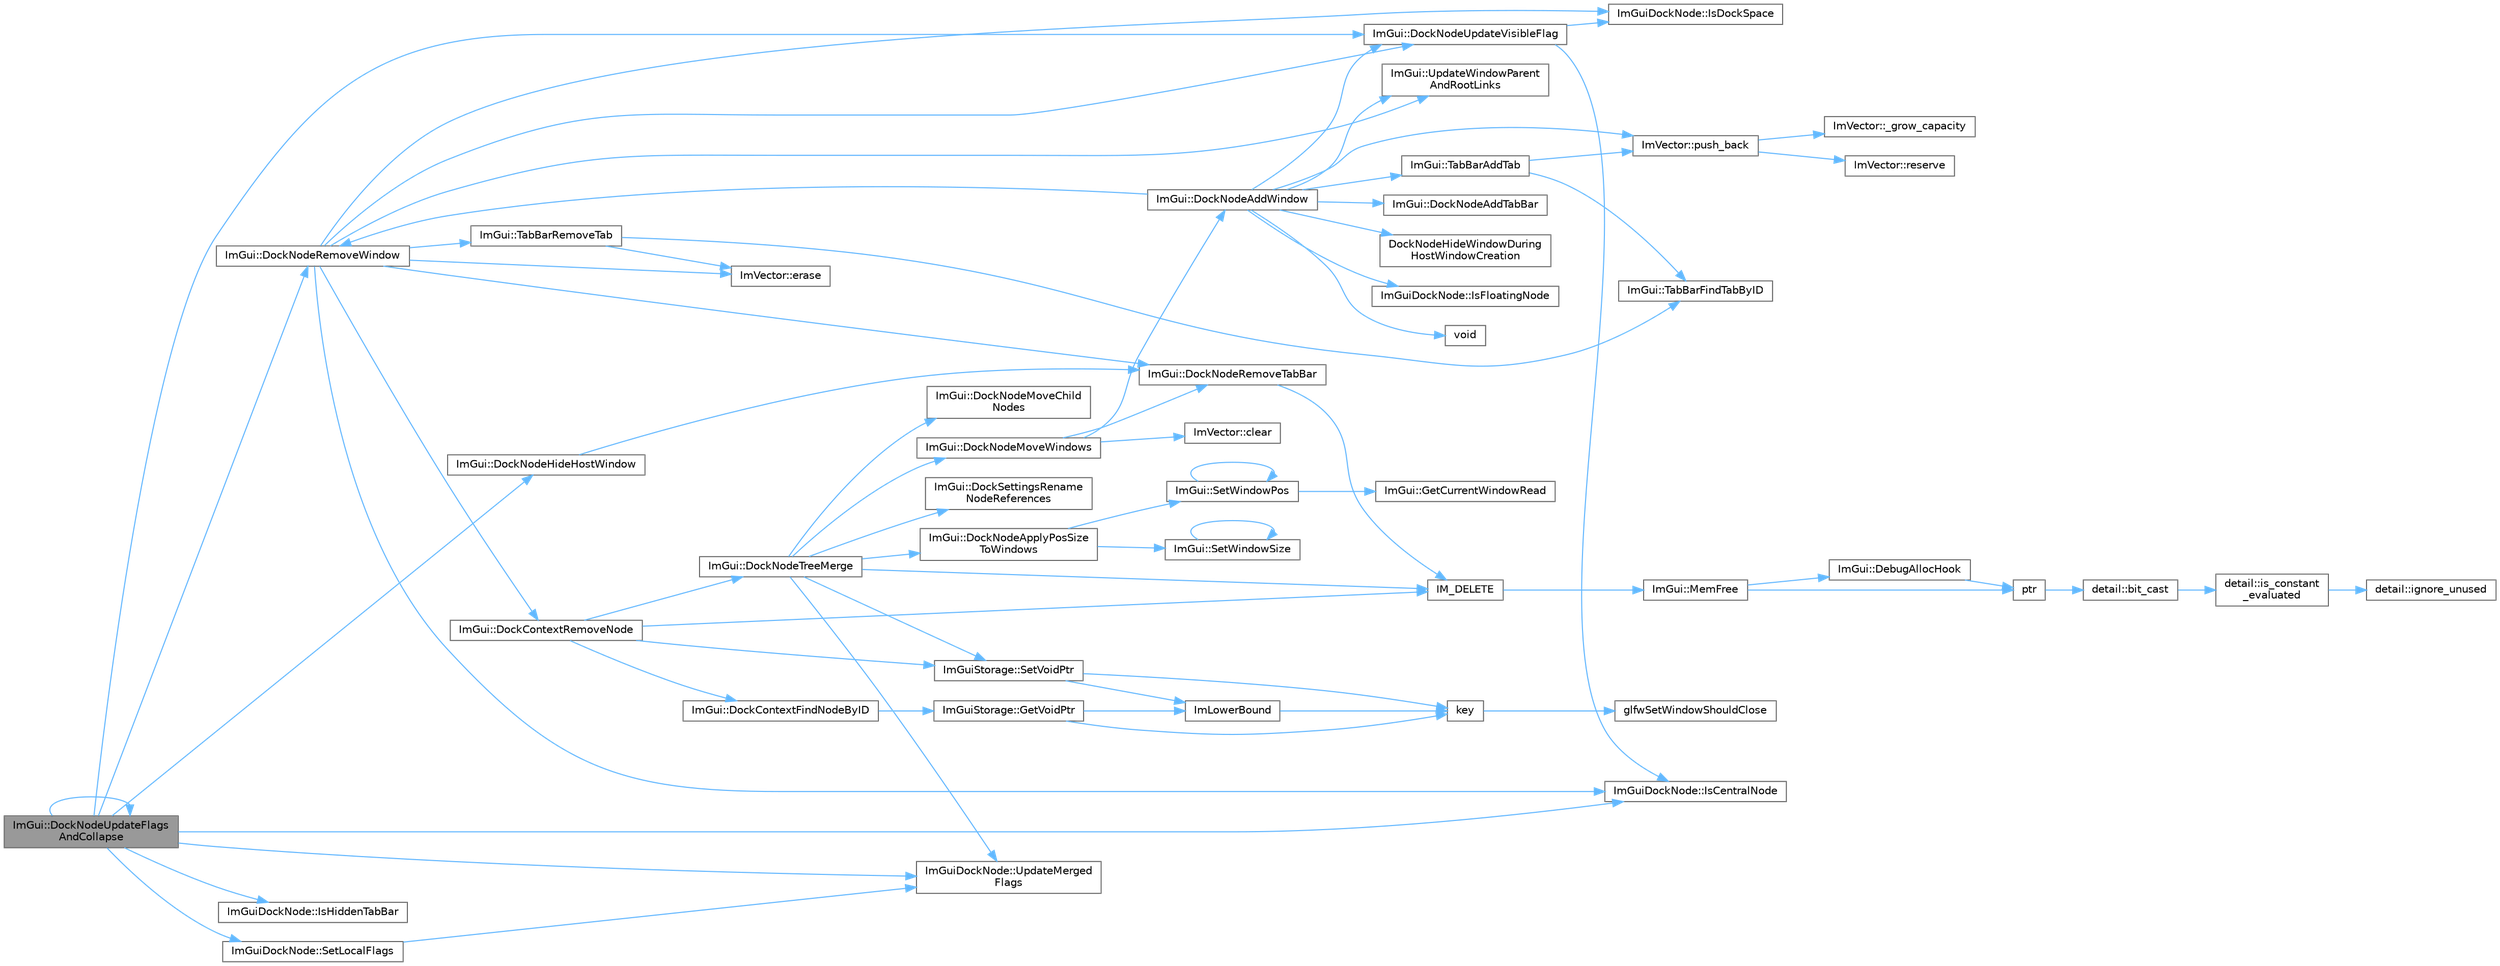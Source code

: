 digraph "ImGui::DockNodeUpdateFlagsAndCollapse"
{
 // LATEX_PDF_SIZE
  bgcolor="transparent";
  edge [fontname=Helvetica,fontsize=10,labelfontname=Helvetica,labelfontsize=10];
  node [fontname=Helvetica,fontsize=10,shape=box,height=0.2,width=0.4];
  rankdir="LR";
  Node1 [id="Node000001",label="ImGui::DockNodeUpdateFlags\lAndCollapse",height=0.2,width=0.4,color="gray40", fillcolor="grey60", style="filled", fontcolor="black",tooltip=" "];
  Node1 -> Node2 [id="edge70_Node000001_Node000002",color="steelblue1",style="solid",tooltip=" "];
  Node2 [id="Node000002",label="ImGui::DockNodeHideHostWindow",height=0.2,width=0.4,color="grey40", fillcolor="white", style="filled",URL="$namespace_im_gui.html#ad0904dbbb719da0d03296bb8c944127d",tooltip=" "];
  Node2 -> Node3 [id="edge71_Node000002_Node000003",color="steelblue1",style="solid",tooltip=" "];
  Node3 [id="Node000003",label="ImGui::DockNodeRemoveTabBar",height=0.2,width=0.4,color="grey40", fillcolor="white", style="filled",URL="$namespace_im_gui.html#ad0e39bff5ef1bbdd6ba22c133f211da7",tooltip=" "];
  Node3 -> Node4 [id="edge72_Node000003_Node000004",color="steelblue1",style="solid",tooltip=" "];
  Node4 [id="Node000004",label="IM_DELETE",height=0.2,width=0.4,color="grey40", fillcolor="white", style="filled",URL="$imgui_8h.html#a3c856832c3fe1da8767a9353da3707e1",tooltip=" "];
  Node4 -> Node5 [id="edge73_Node000004_Node000005",color="steelblue1",style="solid",tooltip=" "];
  Node5 [id="Node000005",label="ImGui::MemFree",height=0.2,width=0.4,color="grey40", fillcolor="white", style="filled",URL="$namespace_im_gui.html#a269ec695c6e722ec3da85dae37f0675d",tooltip=" "];
  Node5 -> Node6 [id="edge74_Node000005_Node000006",color="steelblue1",style="solid",tooltip=" "];
  Node6 [id="Node000006",label="ImGui::DebugAllocHook",height=0.2,width=0.4,color="grey40", fillcolor="white", style="filled",URL="$namespace_im_gui.html#af81dc8d88fa2e5d0996163993f90ccf8",tooltip=" "];
  Node6 -> Node7 [id="edge75_Node000006_Node000007",color="steelblue1",style="solid",tooltip=" "];
  Node7 [id="Node000007",label="ptr",height=0.2,width=0.4,color="grey40", fillcolor="white", style="filled",URL="$spdlog_2include_2spdlog_2fmt_2bundled_2format_8h.html#adb6e274f8eb0b74b2865215e1b49c535",tooltip=" "];
  Node7 -> Node8 [id="edge76_Node000007_Node000008",color="steelblue1",style="solid",tooltip=" "];
  Node8 [id="Node000008",label="detail::bit_cast",height=0.2,width=0.4,color="grey40", fillcolor="white", style="filled",URL="$namespacedetail.html#a13855d666ae097f8d0343395183e3b47",tooltip=" "];
  Node8 -> Node9 [id="edge77_Node000008_Node000009",color="steelblue1",style="solid",tooltip=" "];
  Node9 [id="Node000009",label="detail::is_constant\l_evaluated",height=0.2,width=0.4,color="grey40", fillcolor="white", style="filled",URL="$namespacedetail.html#a75ed2634319883d038944529dbb954e2",tooltip=" "];
  Node9 -> Node10 [id="edge78_Node000009_Node000010",color="steelblue1",style="solid",tooltip=" "];
  Node10 [id="Node000010",label="detail::ignore_unused",height=0.2,width=0.4,color="grey40", fillcolor="white", style="filled",URL="$namespacedetail.html#a1fe84ebaf96215ce0665d95b3124c2df",tooltip=" "];
  Node5 -> Node7 [id="edge79_Node000005_Node000007",color="steelblue1",style="solid",tooltip=" "];
  Node1 -> Node11 [id="edge80_Node000001_Node000011",color="steelblue1",style="solid",tooltip=" "];
  Node11 [id="Node000011",label="ImGui::DockNodeRemoveWindow",height=0.2,width=0.4,color="grey40", fillcolor="white", style="filled",URL="$namespace_im_gui.html#a7707fcf2071bef8bb8681ed58b87c56e",tooltip=" "];
  Node11 -> Node12 [id="edge81_Node000011_Node000012",color="steelblue1",style="solid",tooltip=" "];
  Node12 [id="Node000012",label="ImGui::DockContextRemoveNode",height=0.2,width=0.4,color="grey40", fillcolor="white", style="filled",URL="$namespace_im_gui.html#a69ff368895db4bdc84de9ff21b52fddc",tooltip=" "];
  Node12 -> Node13 [id="edge82_Node000012_Node000013",color="steelblue1",style="solid",tooltip=" "];
  Node13 [id="Node000013",label="ImGui::DockContextFindNodeByID",height=0.2,width=0.4,color="grey40", fillcolor="white", style="filled",URL="$namespace_im_gui.html#a52be73f2abd2d0320469ba138f7c6d59",tooltip=" "];
  Node13 -> Node14 [id="edge83_Node000013_Node000014",color="steelblue1",style="solid",tooltip=" "];
  Node14 [id="Node000014",label="ImGuiStorage::GetVoidPtr",height=0.2,width=0.4,color="grey40", fillcolor="white", style="filled",URL="$struct_im_gui_storage.html#aaf87a98ede89da09113b0189f6d878ca",tooltip=" "];
  Node14 -> Node15 [id="edge84_Node000014_Node000015",color="steelblue1",style="solid",tooltip=" "];
  Node15 [id="Node000015",label="ImLowerBound",height=0.2,width=0.4,color="grey40", fillcolor="white", style="filled",URL="$imgui_8cpp.html#a409bfd6de574854cd644636ea13b6a8a",tooltip=" "];
  Node15 -> Node16 [id="edge85_Node000015_Node000016",color="steelblue1",style="solid",tooltip=" "];
  Node16 [id="Node000016",label="key",height=0.2,width=0.4,color="grey40", fillcolor="white", style="filled",URL="$gears_8c.html#accd6b5b92b78666e36543412d4ac14cd",tooltip=" "];
  Node16 -> Node17 [id="edge86_Node000016_Node000017",color="steelblue1",style="solid",tooltip=" "];
  Node17 [id="Node000017",label="glfwSetWindowShouldClose",height=0.2,width=0.4,color="grey40", fillcolor="white", style="filled",URL="$group__window.html#ga1cadeda7a1e2f224e06a8415d30741aa",tooltip="Sets the close flag of the specified window."];
  Node14 -> Node16 [id="edge87_Node000014_Node000016",color="steelblue1",style="solid",tooltip=" "];
  Node12 -> Node18 [id="edge88_Node000012_Node000018",color="steelblue1",style="solid",tooltip=" "];
  Node18 [id="Node000018",label="ImGui::DockNodeTreeMerge",height=0.2,width=0.4,color="grey40", fillcolor="white", style="filled",URL="$namespace_im_gui.html#a973b84ddd0e62151719cb562847b1291",tooltip=" "];
  Node18 -> Node19 [id="edge89_Node000018_Node000019",color="steelblue1",style="solid",tooltip=" "];
  Node19 [id="Node000019",label="ImGui::DockNodeApplyPosSize\lToWindows",height=0.2,width=0.4,color="grey40", fillcolor="white", style="filled",URL="$namespace_im_gui.html#af879255fe0be69945ceff4b832026a71",tooltip=" "];
  Node19 -> Node20 [id="edge90_Node000019_Node000020",color="steelblue1",style="solid",tooltip=" "];
  Node20 [id="Node000020",label="ImGui::SetWindowPos",height=0.2,width=0.4,color="grey40", fillcolor="white", style="filled",URL="$namespace_im_gui.html#aaa81e004de4c0a5cedb836e92e8aa0e5",tooltip=" "];
  Node20 -> Node21 [id="edge91_Node000020_Node000021",color="steelblue1",style="solid",tooltip=" "];
  Node21 [id="Node000021",label="ImGui::GetCurrentWindowRead",height=0.2,width=0.4,color="grey40", fillcolor="white", style="filled",URL="$namespace_im_gui.html#a055af7d6b7b4ae977a9c3c25a98e0d2f",tooltip=" "];
  Node20 -> Node20 [id="edge92_Node000020_Node000020",color="steelblue1",style="solid",tooltip=" "];
  Node19 -> Node22 [id="edge93_Node000019_Node000022",color="steelblue1",style="solid",tooltip=" "];
  Node22 [id="Node000022",label="ImGui::SetWindowSize",height=0.2,width=0.4,color="grey40", fillcolor="white", style="filled",URL="$namespace_im_gui.html#a657c6cc2246485332f608a5204447ea1",tooltip=" "];
  Node22 -> Node22 [id="edge94_Node000022_Node000022",color="steelblue1",style="solid",tooltip=" "];
  Node18 -> Node23 [id="edge95_Node000018_Node000023",color="steelblue1",style="solid",tooltip=" "];
  Node23 [id="Node000023",label="ImGui::DockNodeMoveChild\lNodes",height=0.2,width=0.4,color="grey40", fillcolor="white", style="filled",URL="$namespace_im_gui.html#a7b90f51f0d3548a567fdc90a69035e0d",tooltip=" "];
  Node18 -> Node24 [id="edge96_Node000018_Node000024",color="steelblue1",style="solid",tooltip=" "];
  Node24 [id="Node000024",label="ImGui::DockNodeMoveWindows",height=0.2,width=0.4,color="grey40", fillcolor="white", style="filled",URL="$namespace_im_gui.html#a8f314ce935f9160d4bdde3ba8fe8d24f",tooltip=" "];
  Node24 -> Node25 [id="edge97_Node000024_Node000025",color="steelblue1",style="solid",tooltip=" "];
  Node25 [id="Node000025",label="ImVector::clear",height=0.2,width=0.4,color="grey40", fillcolor="white", style="filled",URL="$struct_im_vector.html#ae2d401b4ec5f1113cdb8edb5a61a38f7",tooltip=" "];
  Node24 -> Node26 [id="edge98_Node000024_Node000026",color="steelblue1",style="solid",tooltip=" "];
  Node26 [id="Node000026",label="ImGui::DockNodeAddWindow",height=0.2,width=0.4,color="grey40", fillcolor="white", style="filled",URL="$namespace_im_gui.html#a9ddcb5d005e4d92cbce85de08deae665",tooltip=" "];
  Node26 -> Node27 [id="edge99_Node000026_Node000027",color="steelblue1",style="solid",tooltip=" "];
  Node27 [id="Node000027",label="ImGui::DockNodeAddTabBar",height=0.2,width=0.4,color="grey40", fillcolor="white", style="filled",URL="$namespace_im_gui.html#ac621689d25d2aeeb45ee8a007080498d",tooltip=" "];
  Node26 -> Node28 [id="edge100_Node000026_Node000028",color="steelblue1",style="solid",tooltip=" "];
  Node28 [id="Node000028",label="DockNodeHideWindowDuring\lHostWindowCreation",height=0.2,width=0.4,color="grey40", fillcolor="white", style="filled",URL="$imgui_8cpp.html#a4fbdea00c388b92d697a9c15b033d221",tooltip=" "];
  Node26 -> Node11 [id="edge101_Node000026_Node000011",color="steelblue1",style="solid",tooltip=" "];
  Node26 -> Node29 [id="edge102_Node000026_Node000029",color="steelblue1",style="solid",tooltip=" "];
  Node29 [id="Node000029",label="ImGui::DockNodeUpdateVisibleFlag",height=0.2,width=0.4,color="grey40", fillcolor="white", style="filled",URL="$namespace_im_gui.html#a42a888a71f6295199994f5c3aa65f9d6",tooltip=" "];
  Node29 -> Node30 [id="edge103_Node000029_Node000030",color="steelblue1",style="solid",tooltip=" "];
  Node30 [id="Node000030",label="ImGuiDockNode::IsCentralNode",height=0.2,width=0.4,color="grey40", fillcolor="white", style="filled",URL="$struct_im_gui_dock_node.html#a65a6bb0809083aef0edbf937c90b83f6",tooltip=" "];
  Node29 -> Node31 [id="edge104_Node000029_Node000031",color="steelblue1",style="solid",tooltip=" "];
  Node31 [id="Node000031",label="ImGuiDockNode::IsDockSpace",height=0.2,width=0.4,color="grey40", fillcolor="white", style="filled",URL="$struct_im_gui_dock_node.html#a2f06798d0770e6894d27ec776b5d7538",tooltip=" "];
  Node26 -> Node32 [id="edge105_Node000026_Node000032",color="steelblue1",style="solid",tooltip=" "];
  Node32 [id="Node000032",label="ImGuiDockNode::IsFloatingNode",height=0.2,width=0.4,color="grey40", fillcolor="white", style="filled",URL="$struct_im_gui_dock_node.html#a65218fbb8d4629246096dd8fe5d1f219",tooltip=" "];
  Node26 -> Node33 [id="edge106_Node000026_Node000033",color="steelblue1",style="solid",tooltip=" "];
  Node33 [id="Node000033",label="ImVector::push_back",height=0.2,width=0.4,color="grey40", fillcolor="white", style="filled",URL="$struct_im_vector.html#aab5df48e0711a48bd12f3206e08c4108",tooltip=" "];
  Node33 -> Node34 [id="edge107_Node000033_Node000034",color="steelblue1",style="solid",tooltip=" "];
  Node34 [id="Node000034",label="ImVector::_grow_capacity",height=0.2,width=0.4,color="grey40", fillcolor="white", style="filled",URL="$struct_im_vector.html#a3a097635d464b1b70dc7d59996a88b28",tooltip=" "];
  Node33 -> Node35 [id="edge108_Node000033_Node000035",color="steelblue1",style="solid",tooltip=" "];
  Node35 [id="Node000035",label="ImVector::reserve",height=0.2,width=0.4,color="grey40", fillcolor="white", style="filled",URL="$struct_im_vector.html#a0f14f5736c3372157856eebb67123b75",tooltip=" "];
  Node26 -> Node36 [id="edge109_Node000026_Node000036",color="steelblue1",style="solid",tooltip=" "];
  Node36 [id="Node000036",label="ImGui::TabBarAddTab",height=0.2,width=0.4,color="grey40", fillcolor="white", style="filled",URL="$namespace_im_gui.html#ad351241dc857097a48c74669249b3c04",tooltip=" "];
  Node36 -> Node33 [id="edge110_Node000036_Node000033",color="steelblue1",style="solid",tooltip=" "];
  Node36 -> Node37 [id="edge111_Node000036_Node000037",color="steelblue1",style="solid",tooltip=" "];
  Node37 [id="Node000037",label="ImGui::TabBarFindTabByID",height=0.2,width=0.4,color="grey40", fillcolor="white", style="filled",URL="$namespace_im_gui.html#a892525a74a6206eabbeb851071b3119a",tooltip=" "];
  Node26 -> Node38 [id="edge112_Node000026_Node000038",color="steelblue1",style="solid",tooltip=" "];
  Node38 [id="Node000038",label="ImGui::UpdateWindowParent\lAndRootLinks",height=0.2,width=0.4,color="grey40", fillcolor="white", style="filled",URL="$namespace_im_gui.html#a85d7262320ed7ce8e40863b99f8db4a3",tooltip=" "];
  Node26 -> Node39 [id="edge113_Node000026_Node000039",color="steelblue1",style="solid",tooltip=" "];
  Node39 [id="Node000039",label="void",height=0.2,width=0.4,color="grey40", fillcolor="white", style="filled",URL="$mimalloc_8h.html#a9d6d8aef94ac19034a5f163606f84830",tooltip=" "];
  Node24 -> Node3 [id="edge114_Node000024_Node000003",color="steelblue1",style="solid",tooltip=" "];
  Node18 -> Node40 [id="edge115_Node000018_Node000040",color="steelblue1",style="solid",tooltip=" "];
  Node40 [id="Node000040",label="ImGui::DockSettingsRename\lNodeReferences",height=0.2,width=0.4,color="grey40", fillcolor="white", style="filled",URL="$namespace_im_gui.html#a62a4dbebb5015352589459596f16b26c",tooltip=" "];
  Node18 -> Node4 [id="edge116_Node000018_Node000004",color="steelblue1",style="solid",tooltip=" "];
  Node18 -> Node41 [id="edge117_Node000018_Node000041",color="steelblue1",style="solid",tooltip=" "];
  Node41 [id="Node000041",label="ImGuiStorage::SetVoidPtr",height=0.2,width=0.4,color="grey40", fillcolor="white", style="filled",URL="$struct_im_gui_storage.html#a55f840086b3ec9cf63c67f02d159204a",tooltip=" "];
  Node41 -> Node15 [id="edge118_Node000041_Node000015",color="steelblue1",style="solid",tooltip=" "];
  Node41 -> Node16 [id="edge119_Node000041_Node000016",color="steelblue1",style="solid",tooltip=" "];
  Node18 -> Node42 [id="edge120_Node000018_Node000042",color="steelblue1",style="solid",tooltip=" "];
  Node42 [id="Node000042",label="ImGuiDockNode::UpdateMerged\lFlags",height=0.2,width=0.4,color="grey40", fillcolor="white", style="filled",URL="$struct_im_gui_dock_node.html#a87a708d19b6f2e22c15d6d378c8b71e2",tooltip=" "];
  Node12 -> Node4 [id="edge121_Node000012_Node000004",color="steelblue1",style="solid",tooltip=" "];
  Node12 -> Node41 [id="edge122_Node000012_Node000041",color="steelblue1",style="solid",tooltip=" "];
  Node11 -> Node3 [id="edge123_Node000011_Node000003",color="steelblue1",style="solid",tooltip=" "];
  Node11 -> Node29 [id="edge124_Node000011_Node000029",color="steelblue1",style="solid",tooltip=" "];
  Node11 -> Node43 [id="edge125_Node000011_Node000043",color="steelblue1",style="solid",tooltip=" "];
  Node43 [id="Node000043",label="ImVector::erase",height=0.2,width=0.4,color="grey40", fillcolor="white", style="filled",URL="$struct_im_vector.html#a2f88ac70791f2da6d4168d7b29f38f1e",tooltip=" "];
  Node11 -> Node30 [id="edge126_Node000011_Node000030",color="steelblue1",style="solid",tooltip=" "];
  Node11 -> Node31 [id="edge127_Node000011_Node000031",color="steelblue1",style="solid",tooltip=" "];
  Node11 -> Node44 [id="edge128_Node000011_Node000044",color="steelblue1",style="solid",tooltip=" "];
  Node44 [id="Node000044",label="ImGui::TabBarRemoveTab",height=0.2,width=0.4,color="grey40", fillcolor="white", style="filled",URL="$namespace_im_gui.html#a3340d8c07dca35527b618288f091a0f7",tooltip=" "];
  Node44 -> Node43 [id="edge129_Node000044_Node000043",color="steelblue1",style="solid",tooltip=" "];
  Node44 -> Node37 [id="edge130_Node000044_Node000037",color="steelblue1",style="solid",tooltip=" "];
  Node11 -> Node38 [id="edge131_Node000011_Node000038",color="steelblue1",style="solid",tooltip=" "];
  Node1 -> Node1 [id="edge132_Node000001_Node000001",color="steelblue1",style="solid",tooltip=" "];
  Node1 -> Node29 [id="edge133_Node000001_Node000029",color="steelblue1",style="solid",tooltip=" "];
  Node1 -> Node30 [id="edge134_Node000001_Node000030",color="steelblue1",style="solid",tooltip=" "];
  Node1 -> Node45 [id="edge135_Node000001_Node000045",color="steelblue1",style="solid",tooltip=" "];
  Node45 [id="Node000045",label="ImGuiDockNode::IsHiddenTabBar",height=0.2,width=0.4,color="grey40", fillcolor="white", style="filled",URL="$struct_im_gui_dock_node.html#aa558bdb7d207e4043c6027cf670109d8",tooltip=" "];
  Node1 -> Node46 [id="edge136_Node000001_Node000046",color="steelblue1",style="solid",tooltip=" "];
  Node46 [id="Node000046",label="ImGuiDockNode::SetLocalFlags",height=0.2,width=0.4,color="grey40", fillcolor="white", style="filled",URL="$struct_im_gui_dock_node.html#affa7ac110122432f2b73d82b64e932b3",tooltip=" "];
  Node46 -> Node42 [id="edge137_Node000046_Node000042",color="steelblue1",style="solid",tooltip=" "];
  Node1 -> Node42 [id="edge138_Node000001_Node000042",color="steelblue1",style="solid",tooltip=" "];
}
